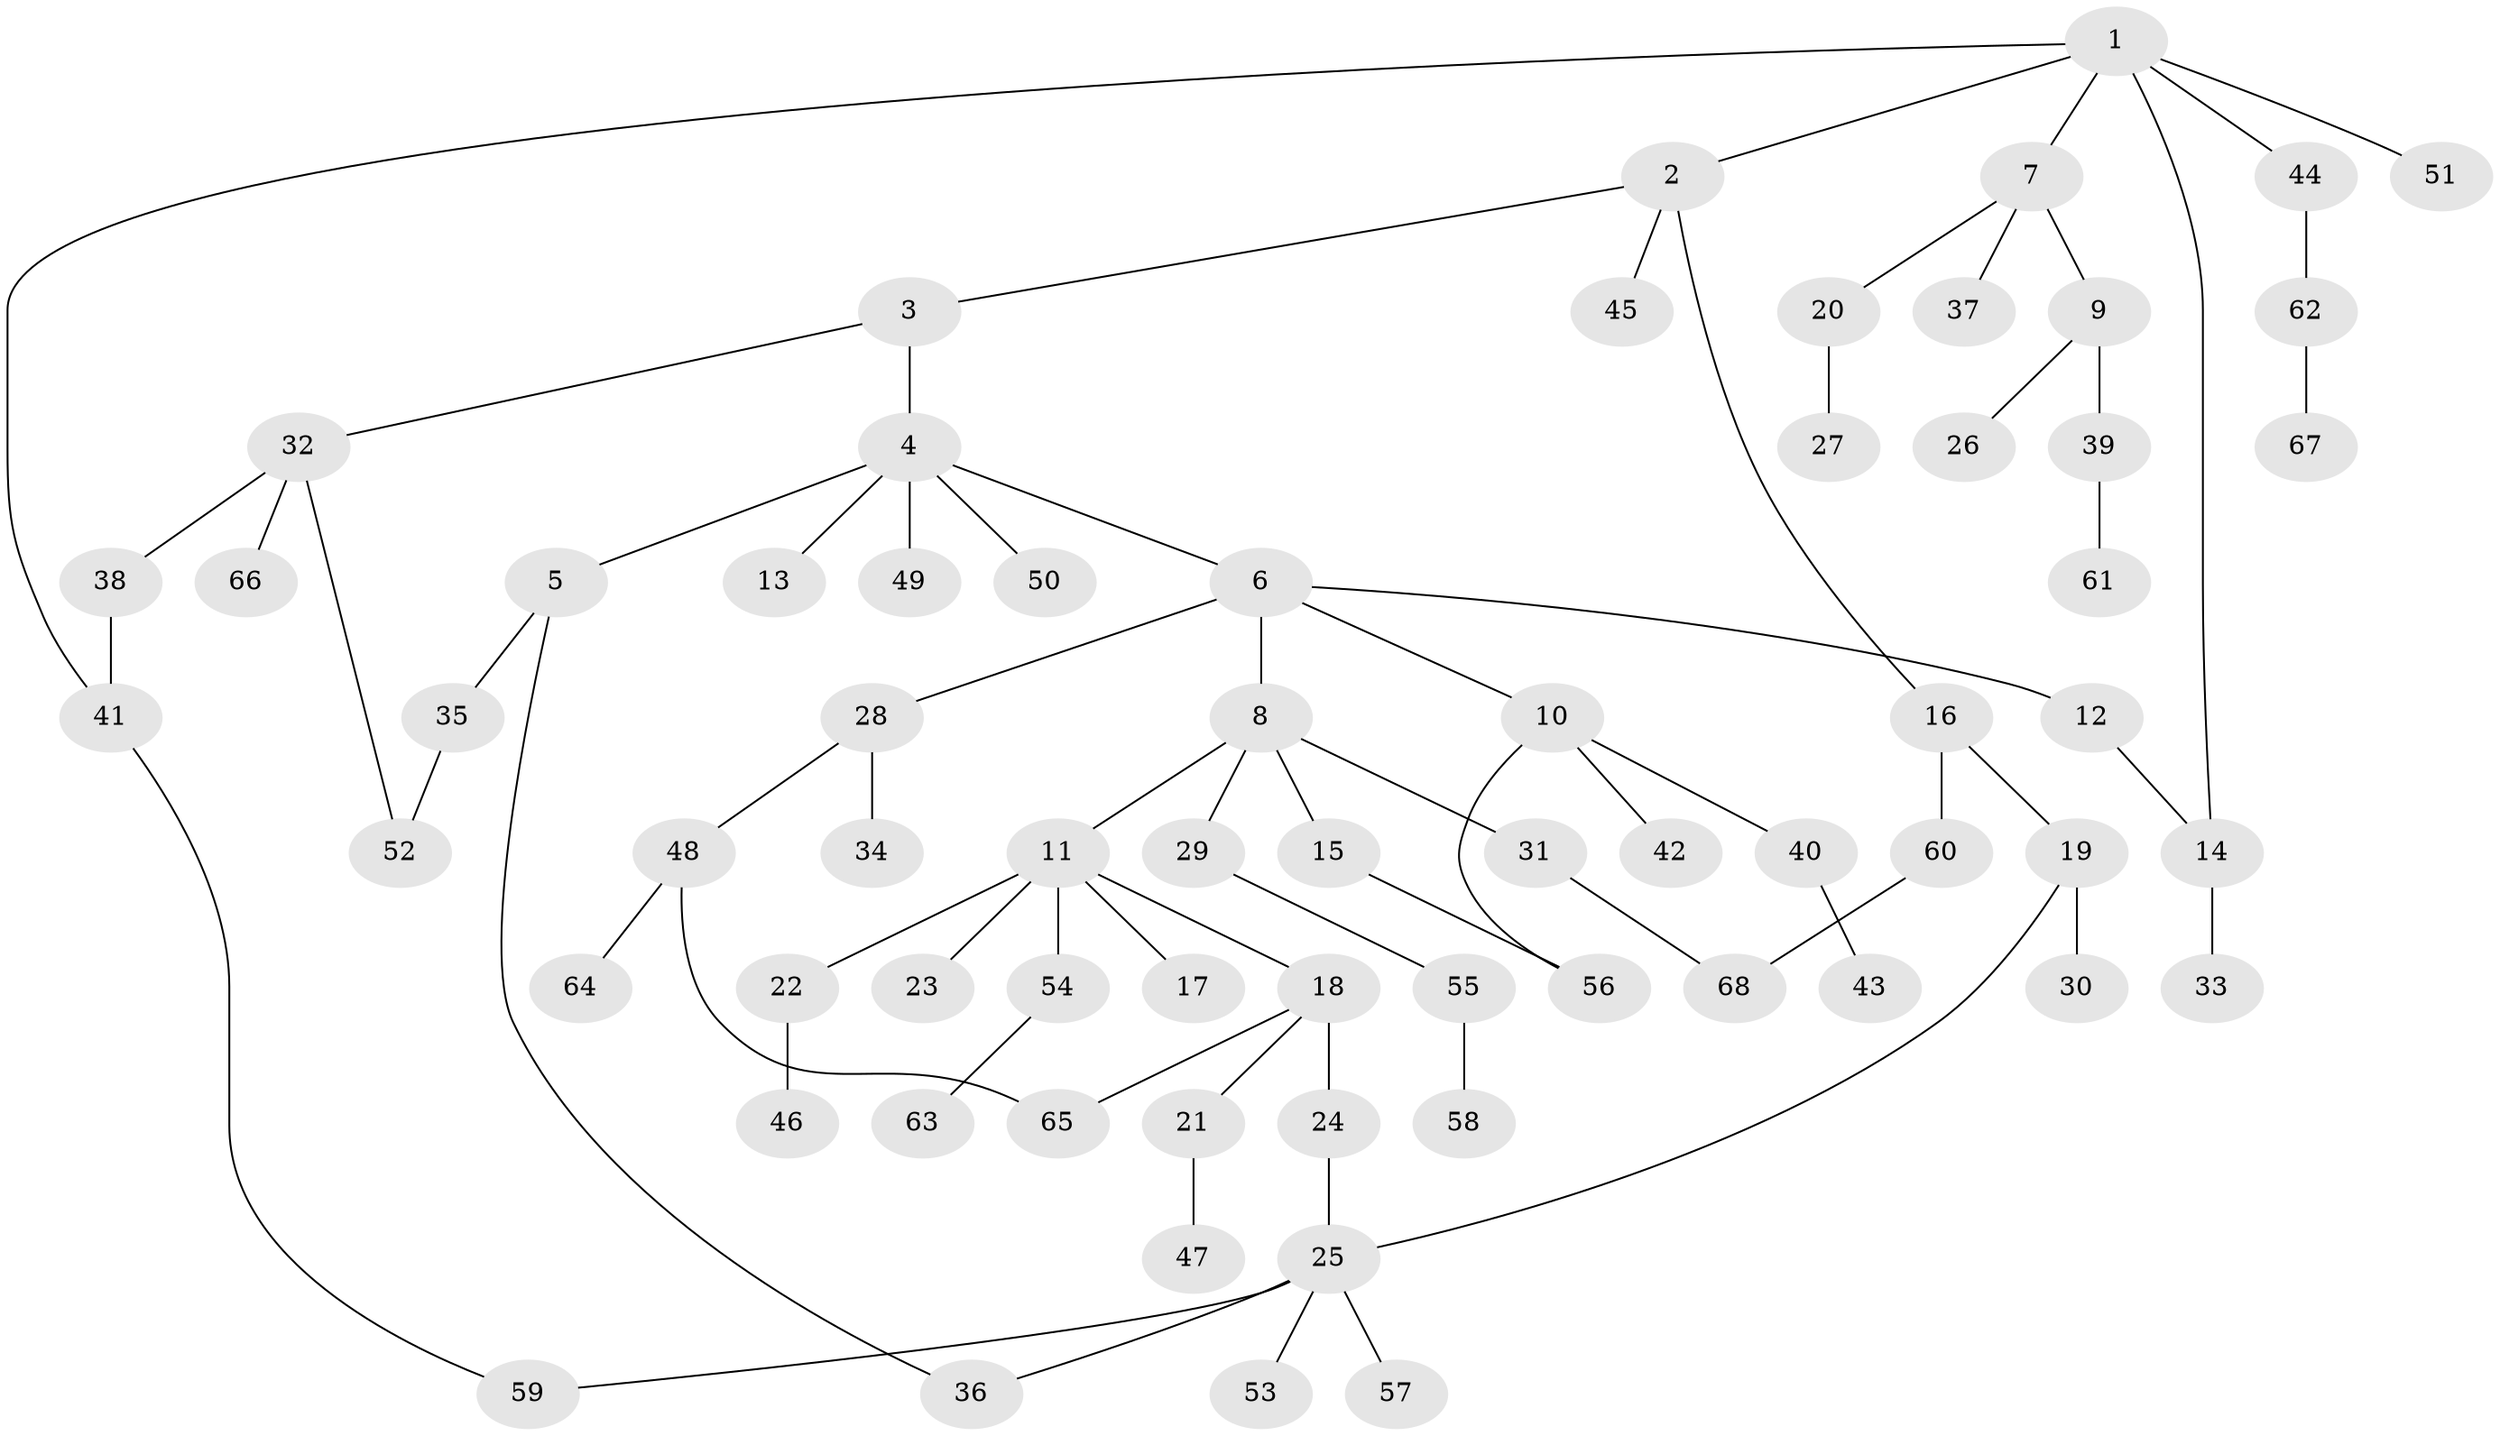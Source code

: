 // coarse degree distribution, {8: 0.025, 3: 0.225, 7: 0.025, 4: 0.05, 5: 0.05, 2: 0.275, 1: 0.35}
// Generated by graph-tools (version 1.1) at 2025/16/03/04/25 18:16:54]
// undirected, 68 vertices, 76 edges
graph export_dot {
graph [start="1"]
  node [color=gray90,style=filled];
  1;
  2;
  3;
  4;
  5;
  6;
  7;
  8;
  9;
  10;
  11;
  12;
  13;
  14;
  15;
  16;
  17;
  18;
  19;
  20;
  21;
  22;
  23;
  24;
  25;
  26;
  27;
  28;
  29;
  30;
  31;
  32;
  33;
  34;
  35;
  36;
  37;
  38;
  39;
  40;
  41;
  42;
  43;
  44;
  45;
  46;
  47;
  48;
  49;
  50;
  51;
  52;
  53;
  54;
  55;
  56;
  57;
  58;
  59;
  60;
  61;
  62;
  63;
  64;
  65;
  66;
  67;
  68;
  1 -- 2;
  1 -- 7;
  1 -- 14;
  1 -- 41;
  1 -- 44;
  1 -- 51;
  2 -- 3;
  2 -- 16;
  2 -- 45;
  3 -- 4;
  3 -- 32;
  4 -- 5;
  4 -- 6;
  4 -- 13;
  4 -- 49;
  4 -- 50;
  5 -- 35;
  5 -- 36;
  6 -- 8;
  6 -- 10;
  6 -- 12;
  6 -- 28;
  7 -- 9;
  7 -- 20;
  7 -- 37;
  8 -- 11;
  8 -- 15;
  8 -- 29;
  8 -- 31;
  9 -- 26;
  9 -- 39;
  10 -- 40;
  10 -- 42;
  10 -- 56;
  11 -- 17;
  11 -- 18;
  11 -- 22;
  11 -- 23;
  11 -- 54;
  12 -- 14;
  14 -- 33;
  15 -- 56;
  16 -- 19;
  16 -- 60;
  18 -- 21;
  18 -- 24;
  18 -- 65;
  19 -- 30;
  19 -- 25;
  20 -- 27;
  21 -- 47;
  22 -- 46;
  24 -- 25;
  25 -- 53;
  25 -- 57;
  25 -- 59;
  25 -- 36;
  28 -- 34;
  28 -- 48;
  29 -- 55;
  31 -- 68;
  32 -- 38;
  32 -- 66;
  32 -- 52;
  35 -- 52;
  38 -- 41;
  39 -- 61;
  40 -- 43;
  41 -- 59;
  44 -- 62;
  48 -- 64;
  48 -- 65;
  54 -- 63;
  55 -- 58;
  60 -- 68;
  62 -- 67;
}
